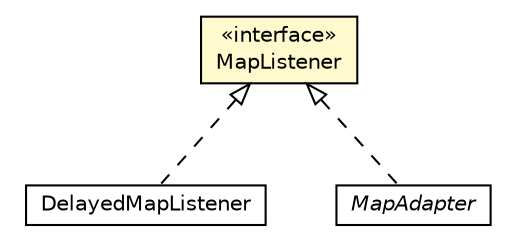 #!/usr/local/bin/dot
#
# Class diagram 
# Generated by UMLGraph version R5_6-24-gf6e263 (http://www.umlgraph.org/)
#

digraph G {
	edge [fontname="Helvetica",fontsize=10,labelfontname="Helvetica",labelfontsize=10];
	node [fontname="Helvetica",fontsize=10,shape=plaintext];
	nodesep=0.25;
	ranksep=0.5;
	// org.osmdroid.events.DelayedMapListener
	c15837 [label=<<table title="org.osmdroid.events.DelayedMapListener" border="0" cellborder="1" cellspacing="0" cellpadding="2" port="p" href="./DelayedMapListener.html">
		<tr><td><table border="0" cellspacing="0" cellpadding="1">
<tr><td align="center" balign="center"> DelayedMapListener </td></tr>
		</table></td></tr>
		</table>>, URL="./DelayedMapListener.html", fontname="Helvetica", fontcolor="black", fontsize=10.0];
	// org.osmdroid.events.MapAdapter
	c15838 [label=<<table title="org.osmdroid.events.MapAdapter" border="0" cellborder="1" cellspacing="0" cellpadding="2" port="p" href="./MapAdapter.html">
		<tr><td><table border="0" cellspacing="0" cellpadding="1">
<tr><td align="center" balign="center"><font face="Helvetica-Oblique"> MapAdapter </font></td></tr>
		</table></td></tr>
		</table>>, URL="./MapAdapter.html", fontname="Helvetica", fontcolor="black", fontsize=10.0];
	// org.osmdroid.events.MapListener
	c15841 [label=<<table title="org.osmdroid.events.MapListener" border="0" cellborder="1" cellspacing="0" cellpadding="2" port="p" bgcolor="lemonChiffon" href="./MapListener.html">
		<tr><td><table border="0" cellspacing="0" cellpadding="1">
<tr><td align="center" balign="center"> &#171;interface&#187; </td></tr>
<tr><td align="center" balign="center"> MapListener </td></tr>
		</table></td></tr>
		</table>>, URL="./MapListener.html", fontname="Helvetica", fontcolor="black", fontsize=10.0];
	//org.osmdroid.events.DelayedMapListener implements org.osmdroid.events.MapListener
	c15841:p -> c15837:p [dir=back,arrowtail=empty,style=dashed];
	//org.osmdroid.events.MapAdapter implements org.osmdroid.events.MapListener
	c15841:p -> c15838:p [dir=back,arrowtail=empty,style=dashed];
}

